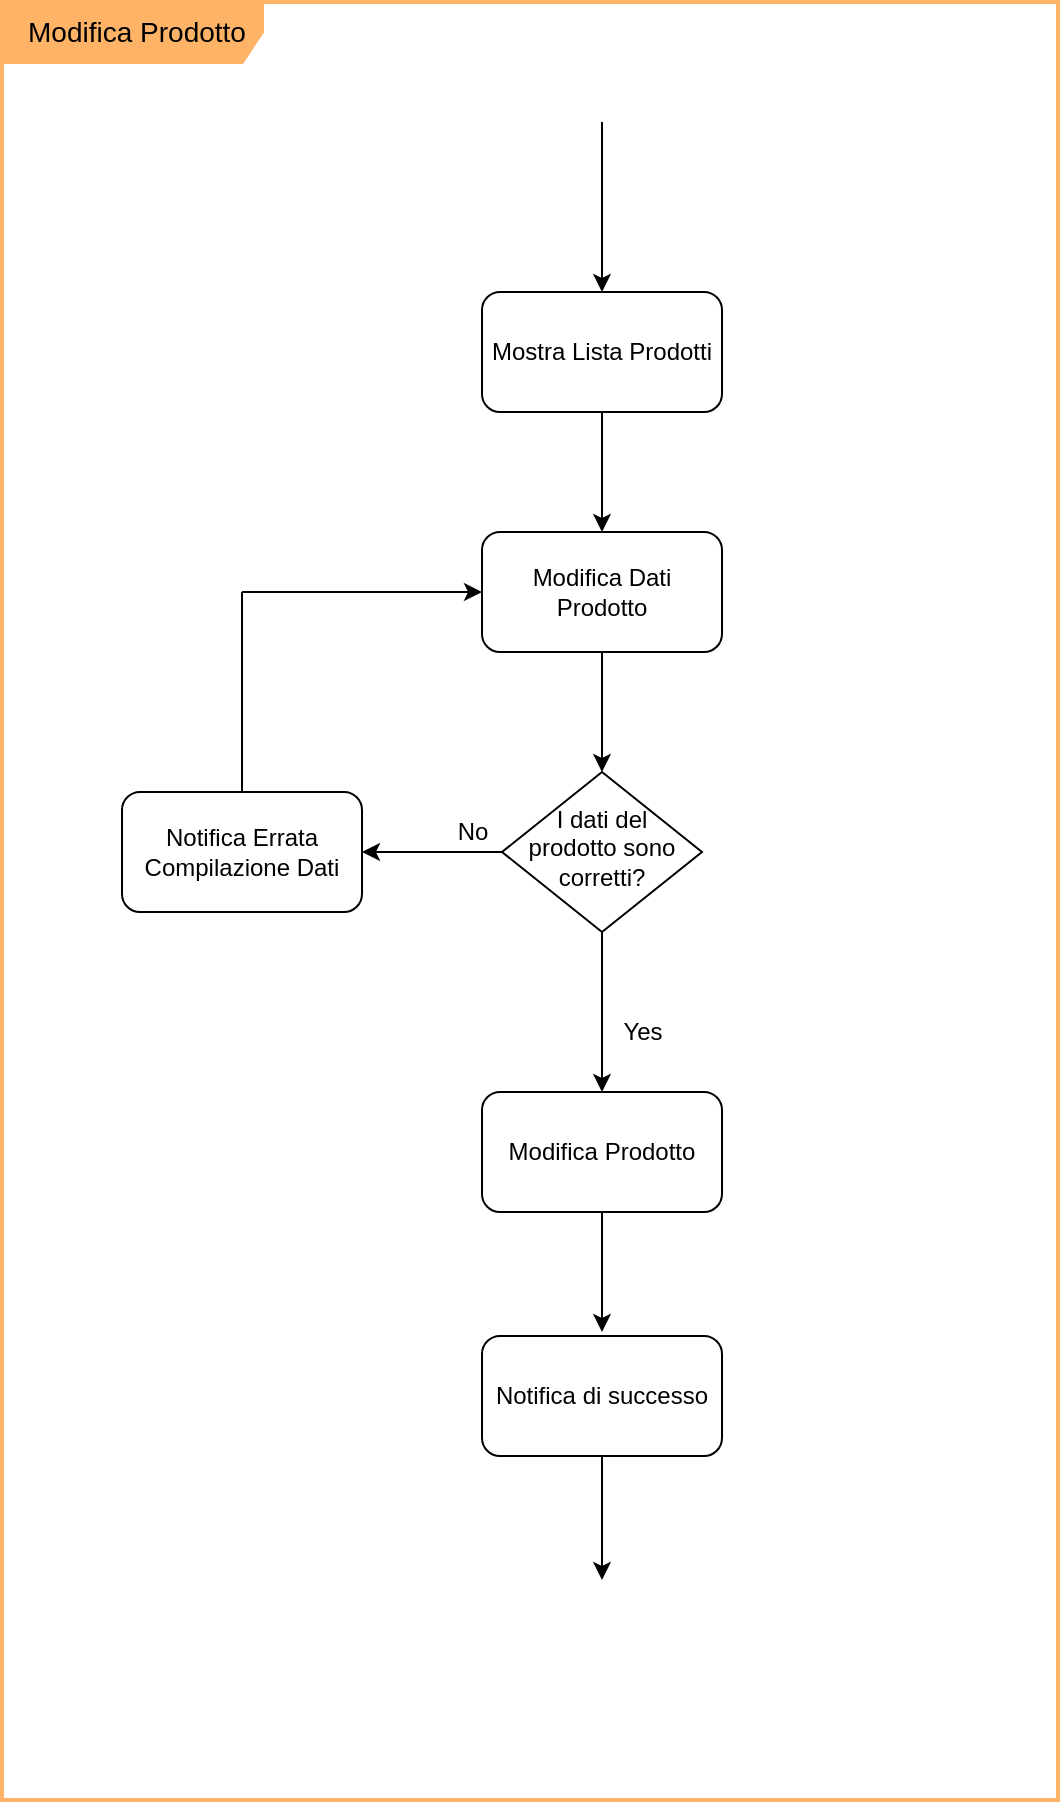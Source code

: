 <mxfile version="18.0.3" type="google"><diagram id="Fe-Sfik35qKZLO_oyGdM" name="Page-1"><mxGraphModel grid="0" page="0" gridSize="10" guides="1" tooltips="1" connect="1" arrows="1" fold="1" pageScale="1" pageWidth="827" pageHeight="1169" math="0" shadow="0"><root><mxCell id="0"/><mxCell id="1" parent="0"/><mxCell id="jkSW1CQ92fORhGb6QVny-1" style="edgeStyle=orthogonalEdgeStyle;rounded=0;orthogonalLoop=1;jettySize=auto;html=1;" edge="1" parent="1" source="jkSW1CQ92fORhGb6QVny-2"><mxGeometry relative="1" as="geometry"><mxPoint x="280" y="200" as="targetPoint"/></mxGeometry></mxCell><mxCell id="jkSW1CQ92fORhGb6QVny-2" value="" style="shape=image;html=1;verticalAlign=top;verticalLabelPosition=bottom;labelBackgroundColor=#ffffff;imageAspect=0;aspect=fixed;image=https://cdn4.iconfinder.com/data/icons/essential-app-2/16/record-round-circle-dot-128.png" vertex="1" parent="1"><mxGeometry x="262.5" y="80" width="35" height="35" as="geometry"/></mxCell><mxCell id="jkSW1CQ92fORhGb6QVny-3" style="edgeStyle=orthogonalEdgeStyle;rounded=0;orthogonalLoop=1;jettySize=auto;html=1;" edge="1" parent="1" source="jkSW1CQ92fORhGb6QVny-4"><mxGeometry relative="1" as="geometry"><mxPoint x="280" y="320" as="targetPoint"/></mxGeometry></mxCell><mxCell id="jkSW1CQ92fORhGb6QVny-4" value="Mostra Lista Prodotti" style="rounded=1;whiteSpace=wrap;html=1;" vertex="1" parent="1"><mxGeometry x="220" y="200" width="120" height="60" as="geometry"/></mxCell><mxCell id="jkSW1CQ92fORhGb6QVny-5" style="edgeStyle=orthogonalEdgeStyle;rounded=0;orthogonalLoop=1;jettySize=auto;html=1;" edge="1" parent="1" source="jkSW1CQ92fORhGb6QVny-6"><mxGeometry relative="1" as="geometry"><mxPoint x="280" y="440" as="targetPoint"/></mxGeometry></mxCell><mxCell id="jkSW1CQ92fORhGb6QVny-6" value="Modifica Dati Prodotto" style="rounded=1;whiteSpace=wrap;html=1;" vertex="1" parent="1"><mxGeometry x="220" y="320" width="120" height="60" as="geometry"/></mxCell><mxCell id="jkSW1CQ92fORhGb6QVny-7" style="edgeStyle=orthogonalEdgeStyle;rounded=0;orthogonalLoop=1;jettySize=auto;html=1;" edge="1" parent="1" source="jkSW1CQ92fORhGb6QVny-9"><mxGeometry relative="1" as="geometry"><mxPoint x="280" y="600" as="targetPoint"/></mxGeometry></mxCell><mxCell id="jkSW1CQ92fORhGb6QVny-8" style="edgeStyle=orthogonalEdgeStyle;rounded=0;orthogonalLoop=1;jettySize=auto;html=1;" edge="1" parent="1" source="jkSW1CQ92fORhGb6QVny-9" target="jkSW1CQ92fORhGb6QVny-11"><mxGeometry relative="1" as="geometry"><mxPoint x="160" y="480" as="targetPoint"/></mxGeometry></mxCell><mxCell id="jkSW1CQ92fORhGb6QVny-9" value="I dati del prodotto sono corretti?" style="rhombus;whiteSpace=wrap;html=1;shadow=0;fontFamily=Helvetica;fontSize=12;align=center;strokeWidth=1;spacing=6;spacingTop=-4;" vertex="1" parent="1"><mxGeometry x="230" y="440" width="100" height="80" as="geometry"/></mxCell><mxCell id="jkSW1CQ92fORhGb6QVny-10" value="Yes" style="text;html=1;align=center;verticalAlign=middle;resizable=0;points=[];autosize=1;strokeColor=none;" vertex="1" parent="1"><mxGeometry x="280" y="560" width="40" height="20" as="geometry"/></mxCell><mxCell id="jkSW1CQ92fORhGb6QVny-11" value="Notifica Errata Compilazione Dati" style="rounded=1;whiteSpace=wrap;html=1;" vertex="1" parent="1"><mxGeometry x="40" y="450" width="120" height="60" as="geometry"/></mxCell><mxCell id="jkSW1CQ92fORhGb6QVny-12" value="" style="endArrow=none;html=1;exitX=0.5;exitY=0;exitDx=0;exitDy=0;" edge="1" parent="1" source="jkSW1CQ92fORhGb6QVny-11"><mxGeometry width="50" height="50" relative="1" as="geometry"><mxPoint x="230" y="490" as="sourcePoint"/><mxPoint x="100" y="350" as="targetPoint"/></mxGeometry></mxCell><mxCell id="jkSW1CQ92fORhGb6QVny-13" value="" style="endArrow=classic;html=1;entryX=0;entryY=0.5;entryDx=0;entryDy=0;" edge="1" parent="1" target="jkSW1CQ92fORhGb6QVny-6"><mxGeometry width="50" height="50" relative="1" as="geometry"><mxPoint x="100" y="350" as="sourcePoint"/><mxPoint x="280" y="440" as="targetPoint"/></mxGeometry></mxCell><mxCell id="jkSW1CQ92fORhGb6QVny-14" value="No" style="text;html=1;align=center;verticalAlign=middle;resizable=0;points=[];autosize=1;strokeColor=none;" vertex="1" parent="1"><mxGeometry x="200" y="460" width="30" height="20" as="geometry"/></mxCell><mxCell id="jkSW1CQ92fORhGb6QVny-15" style="edgeStyle=orthogonalEdgeStyle;rounded=0;orthogonalLoop=1;jettySize=auto;html=1;" edge="1" parent="1" source="jkSW1CQ92fORhGb6QVny-16"><mxGeometry relative="1" as="geometry"><mxPoint x="280" y="720" as="targetPoint"/></mxGeometry></mxCell><mxCell id="jkSW1CQ92fORhGb6QVny-16" value="Modifica Prodotto" style="rounded=1;whiteSpace=wrap;html=1;" vertex="1" parent="1"><mxGeometry x="220" y="600" width="120" height="60" as="geometry"/></mxCell><mxCell id="jkSW1CQ92fORhGb6QVny-17" value="" style="shape=image;html=1;verticalAlign=top;verticalLabelPosition=bottom;labelBackgroundColor=#ffffff;imageAspect=0;aspect=fixed;image=https://cdn4.iconfinder.com/data/icons/ionicons/512/icon-ios7-circle-filled-128.png" vertex="1" parent="1"><mxGeometry x="255" y="844" width="50" height="50" as="geometry"/></mxCell><mxCell id="KO8pniCazZZTBQKnQFIn-1" value="&lt;font style=&quot;font-size: 14px&quot;&gt;Modifica Prodotto&lt;/font&gt;" style="shape=umlFrame;whiteSpace=wrap;html=1;width=130;height=30;boundedLbl=1;verticalAlign=middle;align=center;spacingLeft=5;fillColor=#FFB366;strokeColor=#FFB366;strokeWidth=2;" vertex="1" parent="1"><mxGeometry x="-20" y="55" width="528" height="899" as="geometry"/></mxCell><mxCell id="1GvGmq2HJ-GV54HVvOxg-2" style="edgeStyle=orthogonalEdgeStyle;rounded=0;orthogonalLoop=1;jettySize=auto;html=1;" edge="1" parent="1" source="1GvGmq2HJ-GV54HVvOxg-1" target="jkSW1CQ92fORhGb6QVny-17"><mxGeometry relative="1" as="geometry"/></mxCell><mxCell id="1GvGmq2HJ-GV54HVvOxg-1" value="Notifica di successo" style="rounded=1;whiteSpace=wrap;html=1;" vertex="1" parent="1"><mxGeometry x="220" y="722" width="120" height="60" as="geometry"/></mxCell></root></mxGraphModel></diagram></mxfile>